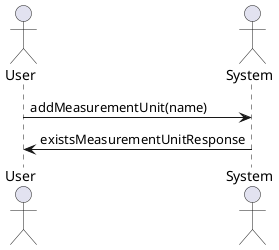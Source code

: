 @startuml add_measurement_unit


actor User
actor System

User -> System: addMeasurementUnit(name)
System -> User: existsMeasurementUnitResponse

@enduml
